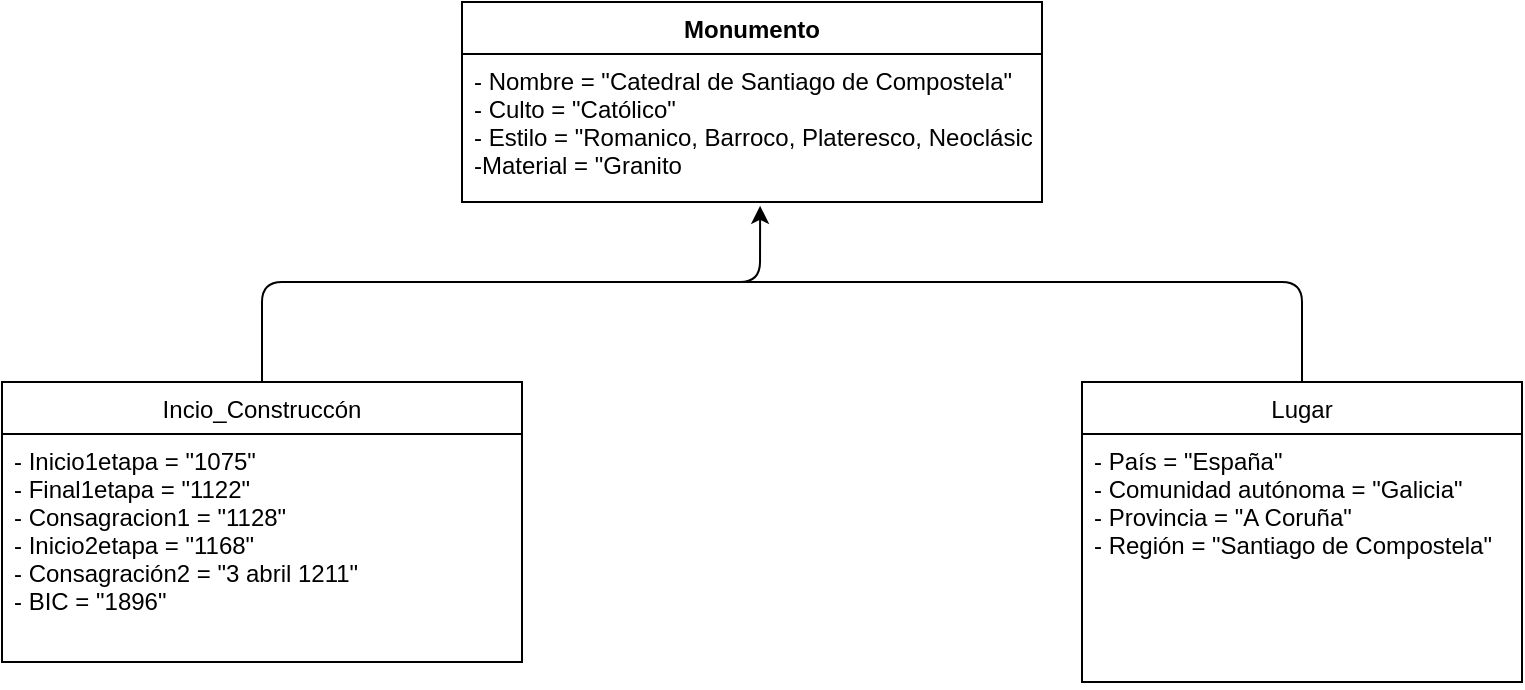 <mxfile>
    <diagram id="xOJ8_GTC_MR5GrgSY8zg" name="Página-1">
        <mxGraphModel dx="2191" dy="600" grid="1" gridSize="10" guides="1" tooltips="1" connect="1" arrows="1" fold="1" page="1" pageScale="1" pageWidth="827" pageHeight="1169" math="0" shadow="0">
            <root>
                <mxCell id="0"/>
                <mxCell id="1" parent="0"/>
                <mxCell id="2" value="Monumento" style="swimlane;fontStyle=1;align=center;verticalAlign=top;childLayout=stackLayout;horizontal=1;startSize=26;horizontalStack=0;resizeParent=1;resizeParentMax=0;resizeLast=0;collapsible=1;marginBottom=0;" vertex="1" parent="1">
                    <mxGeometry x="250" y="10" width="290" height="100" as="geometry"/>
                </mxCell>
                <mxCell id="3" value="- Nombre = &quot;Catedral de Santiago de Compostela&quot;&#10;- Culto = &quot;Católico&quot;&#10;- Estilo = &quot;Romanico, Barroco, Plateresco, Neoclásico&quot;&#10;-Material = &quot;Granito" style="text;strokeColor=none;fillColor=none;align=left;verticalAlign=top;spacingLeft=4;spacingRight=4;overflow=hidden;rotatable=0;points=[[0,0.5],[1,0.5]];portConstraint=eastwest;" vertex="1" parent="2">
                    <mxGeometry y="26" width="290" height="74" as="geometry"/>
                </mxCell>
                <mxCell id="7" value="Lugar" style="swimlane;fontStyle=0;childLayout=stackLayout;horizontal=1;startSize=26;fillColor=none;horizontalStack=0;resizeParent=1;resizeParentMax=0;resizeLast=0;collapsible=1;marginBottom=0;" vertex="1" parent="1">
                    <mxGeometry x="560" y="200" width="220" height="150" as="geometry"/>
                </mxCell>
                <mxCell id="8" value="- País = &quot;España&quot;&#10;- Comunidad autónoma = &quot;Galicia&quot;&#10;- Provincia = &quot;A Coruña&quot;&#10;- Región = &quot;Santiago de Compostela&quot;" style="text;strokeColor=none;fillColor=none;align=left;verticalAlign=top;spacingLeft=4;spacingRight=4;overflow=hidden;rotatable=0;points=[[0,0.5],[1,0.5]];portConstraint=eastwest;" vertex="1" parent="7">
                    <mxGeometry y="26" width="220" height="124" as="geometry"/>
                </mxCell>
                <mxCell id="24" style="edgeStyle=none;html=1;exitX=0.5;exitY=0;exitDx=0;exitDy=0;entryX=0.514;entryY=1.026;entryDx=0;entryDy=0;entryPerimeter=0;" edge="1" parent="1" source="17" target="3">
                    <mxGeometry relative="1" as="geometry">
                        <mxPoint x="400" y="200" as="sourcePoint"/>
                        <mxPoint x="395" y="110" as="targetPoint"/>
                        <Array as="points">
                            <mxPoint x="150" y="150"/>
                            <mxPoint x="399" y="150"/>
                        </Array>
                    </mxGeometry>
                </mxCell>
                <mxCell id="17" value="Incio_Construccón" style="swimlane;fontStyle=0;childLayout=stackLayout;horizontal=1;startSize=26;fillColor=none;horizontalStack=0;resizeParent=1;resizeParentMax=0;resizeLast=0;collapsible=1;marginBottom=0;" vertex="1" parent="1">
                    <mxGeometry x="20" y="200" width="260" height="140" as="geometry"/>
                </mxCell>
                <mxCell id="18" value="- Inicio1etapa = &quot;1075&quot;&#10;- Final1etapa = &quot;1122&quot;&#10;- Consagracion1 = &quot;1128&quot;&#10;- Inicio2etapa = &quot;1168&quot;&#10;- Consagración2 = &quot;3 abril 1211&quot;&#10;- BIC = &quot;1896&quot;" style="text;strokeColor=none;fillColor=none;align=left;verticalAlign=top;spacingLeft=4;spacingRight=4;overflow=hidden;rotatable=0;points=[[0,0.5],[1,0.5]];portConstraint=eastwest;" vertex="1" parent="17">
                    <mxGeometry y="26" width="260" height="114" as="geometry"/>
                </mxCell>
                <mxCell id="34" value="" style="endArrow=none;html=1;exitX=0.5;exitY=0;exitDx=0;exitDy=0;" edge="1" parent="1" source="7">
                    <mxGeometry width="50" height="50" relative="1" as="geometry">
                        <mxPoint x="550" y="220" as="sourcePoint"/>
                        <mxPoint x="390" y="150" as="targetPoint"/>
                        <Array as="points">
                            <mxPoint x="670" y="150"/>
                        </Array>
                    </mxGeometry>
                </mxCell>
            </root>
        </mxGraphModel>
    </diagram>
</mxfile>
